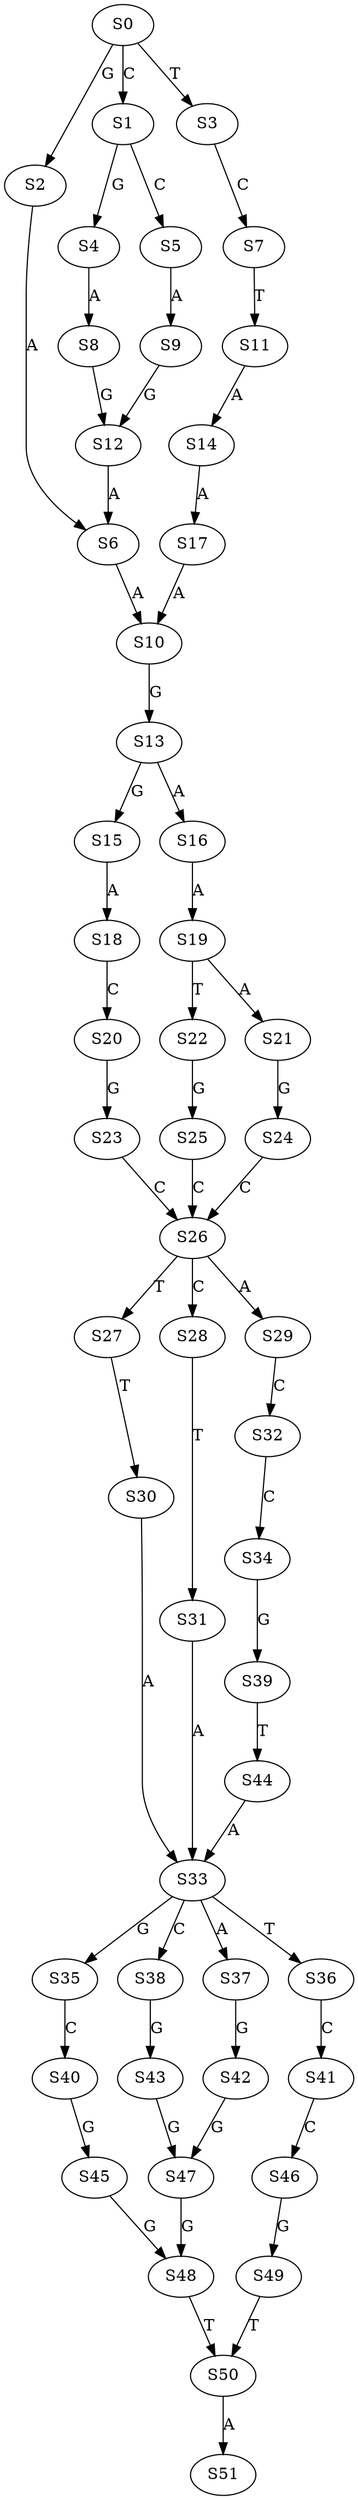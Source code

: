 strict digraph  {
	S0 -> S1 [ label = C ];
	S0 -> S2 [ label = G ];
	S0 -> S3 [ label = T ];
	S1 -> S4 [ label = G ];
	S1 -> S5 [ label = C ];
	S2 -> S6 [ label = A ];
	S3 -> S7 [ label = C ];
	S4 -> S8 [ label = A ];
	S5 -> S9 [ label = A ];
	S6 -> S10 [ label = A ];
	S7 -> S11 [ label = T ];
	S8 -> S12 [ label = G ];
	S9 -> S12 [ label = G ];
	S10 -> S13 [ label = G ];
	S11 -> S14 [ label = A ];
	S12 -> S6 [ label = A ];
	S13 -> S15 [ label = G ];
	S13 -> S16 [ label = A ];
	S14 -> S17 [ label = A ];
	S15 -> S18 [ label = A ];
	S16 -> S19 [ label = A ];
	S17 -> S10 [ label = A ];
	S18 -> S20 [ label = C ];
	S19 -> S21 [ label = A ];
	S19 -> S22 [ label = T ];
	S20 -> S23 [ label = G ];
	S21 -> S24 [ label = G ];
	S22 -> S25 [ label = G ];
	S23 -> S26 [ label = C ];
	S24 -> S26 [ label = C ];
	S25 -> S26 [ label = C ];
	S26 -> S27 [ label = T ];
	S26 -> S28 [ label = C ];
	S26 -> S29 [ label = A ];
	S27 -> S30 [ label = T ];
	S28 -> S31 [ label = T ];
	S29 -> S32 [ label = C ];
	S30 -> S33 [ label = A ];
	S31 -> S33 [ label = A ];
	S32 -> S34 [ label = C ];
	S33 -> S35 [ label = G ];
	S33 -> S36 [ label = T ];
	S33 -> S37 [ label = A ];
	S33 -> S38 [ label = C ];
	S34 -> S39 [ label = G ];
	S35 -> S40 [ label = C ];
	S36 -> S41 [ label = C ];
	S37 -> S42 [ label = G ];
	S38 -> S43 [ label = G ];
	S39 -> S44 [ label = T ];
	S40 -> S45 [ label = G ];
	S41 -> S46 [ label = C ];
	S42 -> S47 [ label = G ];
	S43 -> S47 [ label = G ];
	S44 -> S33 [ label = A ];
	S45 -> S48 [ label = G ];
	S46 -> S49 [ label = G ];
	S47 -> S48 [ label = G ];
	S48 -> S50 [ label = T ];
	S49 -> S50 [ label = T ];
	S50 -> S51 [ label = A ];
}
